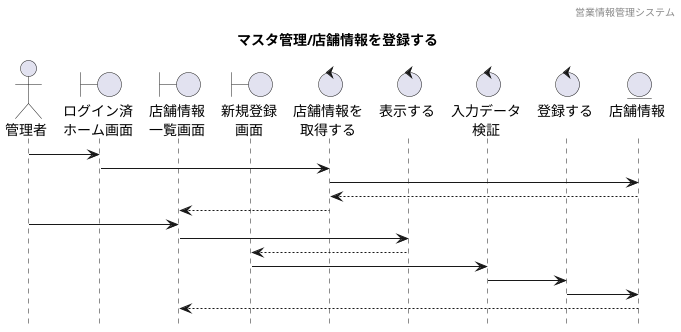 @startuml sequence

hide footbox
header 営業情報管理システム
title マスタ管理/店舗情報を登録する

' actor "" as 
actor "管理者" as a1
' boundary "" as
boundary "ログイン済\nホーム画面" as b1
boundary "店舗情報\n一覧画面" as b2
boundary "新規登録\n画面" as b3
' control "" as 
control "店舗情報を\n取得する" as c1
control "表示する\n" as c2
control "入力データ\n検証" as c3
control "登録する\n" as c4
' entity "" as
entity "店舗情報\n" as e1

' ログイン済みホーム画面から一覧表示までのシーケンス
' activate a1
a1 -> b1 : 
' activate b1
' b1 -> c1 : ｢従業員情報マスタ｣を押下する
b1 -> c1
' deactivate
' activate c1

c1 -> e1
' activate e1
e1 --> c1
c1 --> b2

a1 -> b2
b2 -> c2
c2 --> b3
b3 -> c3
c3 -> c4
c4 -> e1
e1 --> b2


@enduml